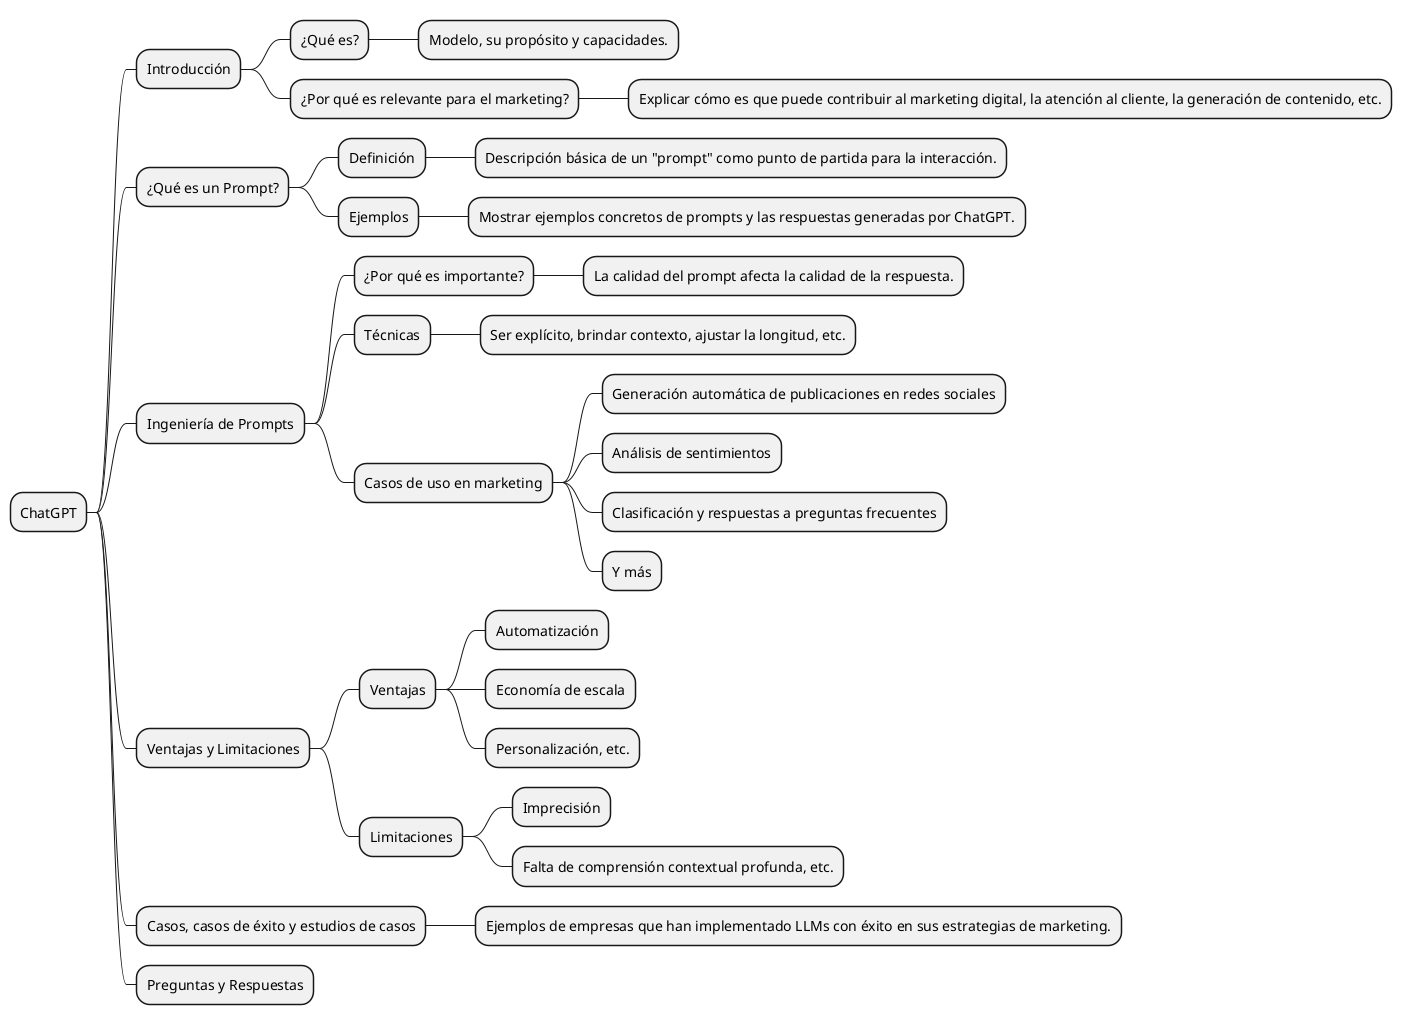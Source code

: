 @startmindmap

+ ChatGPT
++ Introducción
+++ ¿Qué es?
++++ Modelo, su propósito y capacidades.
+++ ¿Por qué es relevante para el marketing?
++++ Explicar cómo es que puede contribuir al marketing digital, la atención al cliente, la generación de contenido, etc.
++ ¿Qué es un Prompt?
+++ Definición
++++ Descripción básica de un "prompt" como punto de partida para la interacción.
+++ Ejemplos
++++ Mostrar ejemplos concretos de prompts y las respuestas generadas por ChatGPT.
++ Ingeniería de Prompts
+++ ¿Por qué es importante?
++++ La calidad del prompt afecta la calidad de la respuesta.
+++ Técnicas
++++ Ser explícito, brindar contexto, ajustar la longitud, etc.
+++ Casos de uso en marketing
++++ Generación automática de publicaciones en redes sociales
++++ Análisis de sentimientos
++++ Clasificación y respuestas a preguntas frecuentes
++++ Y más
++ Ventajas y Limitaciones
+++ Ventajas
++++ Automatización
++++ Economía de escala
++++ Personalización, etc.
+++ Limitaciones
++++ Imprecisión
++++ Falta de comprensión contextual profunda, etc.
++ Casos, casos de éxito y estudios de casos
+++ Ejemplos de empresas que han implementado LLMs con éxito en sus estrategias de marketing.
++ Preguntas y Respuestas


@endmindmap